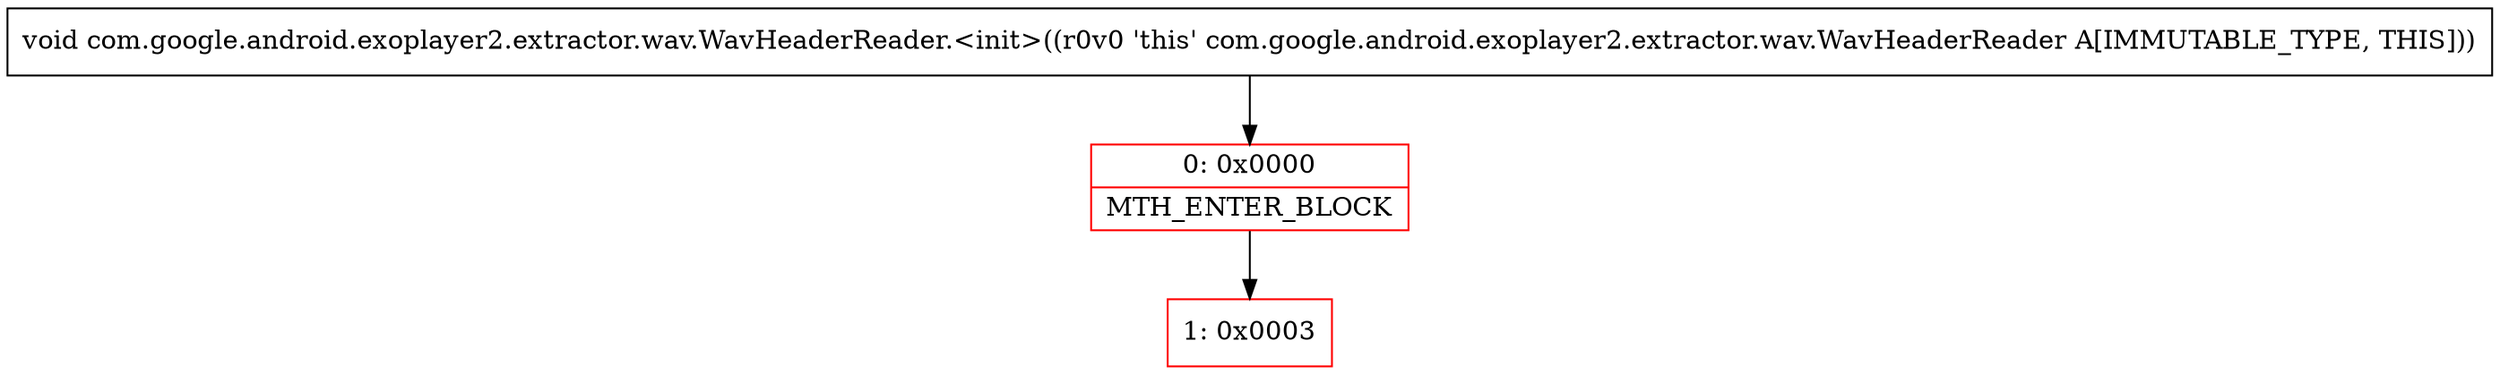 digraph "CFG forcom.google.android.exoplayer2.extractor.wav.WavHeaderReader.\<init\>()V" {
subgraph cluster_Region_91053362 {
label = "R(0)";
node [shape=record,color=blue];
}
Node_0 [shape=record,color=red,label="{0\:\ 0x0000|MTH_ENTER_BLOCK\l}"];
Node_1 [shape=record,color=red,label="{1\:\ 0x0003}"];
MethodNode[shape=record,label="{void com.google.android.exoplayer2.extractor.wav.WavHeaderReader.\<init\>((r0v0 'this' com.google.android.exoplayer2.extractor.wav.WavHeaderReader A[IMMUTABLE_TYPE, THIS])) }"];
MethodNode -> Node_0;
Node_0 -> Node_1;
}

